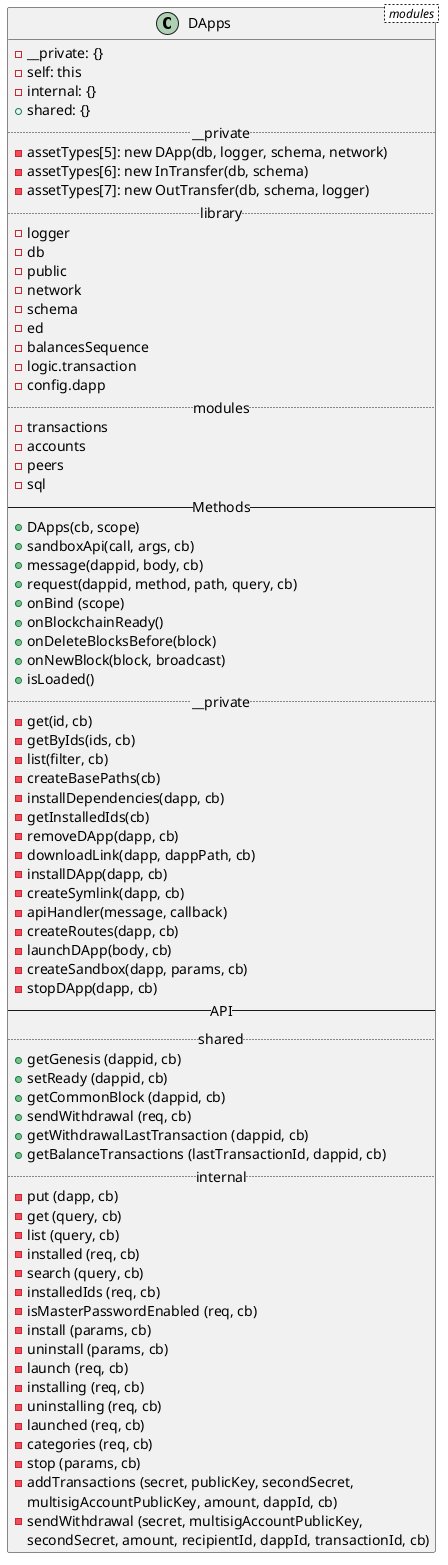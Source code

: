 @startuml
class DApps < modules > {
  - __private: {}
  - self: this
  - internal: {}
  + shared: {}
  .. __private ..
  - assetTypes[5]: new DApp(db, logger, schema, network)
  - assetTypes[6]: new InTransfer(db, schema)
  - assetTypes[7]: new OutTransfer(db, schema, logger)
  .. library ..
  - logger
  - db
  - public
  - network
  - schema
  - ed
  - balancesSequence
  - logic.transaction
  - config.dapp
  .. modules ..
  - transactions
  - accounts
  - peers
  - sql
  -- Methods --
  + DApps(cb, scope)
  + sandboxApi(call, args, cb)
  + message(dappid, body, cb)
  + request(dappid, method, path, query, cb)
  + onBind (scope)
  + onBlockchainReady()
  + onDeleteBlocksBefore(block)
  + onNewBlock(block, broadcast)
  + isLoaded()
  .. __private ..
  - get(id, cb)
  - getByIds(ids, cb)
  - list(filter, cb)
  - createBasePaths(cb)
  - installDependencies(dapp, cb)
  - getInstalledIds(cb)
  - removeDApp(dapp, cb)
  - downloadLink(dapp, dappPath, cb)
  - installDApp(dapp, cb)
  - createSymlink(dapp, cb)
  - apiHandler(message, callback)
  - createRoutes(dapp, cb)
  - launchDApp(body, cb)
  - createSandbox(dapp, params, cb)
  - stopDApp(dapp, cb)
  -- API --
  .. shared ..
  + getGenesis (dappid, cb)
  + setReady (dappid, cb)
  + getCommonBlock (dappid, cb)
  + sendWithdrawal (req, cb)
  + getWithdrawalLastTransaction (dappid, cb)
  + getBalanceTransactions (lastTransactionId, dappid, cb)
  .. internal ..
  - put (dapp, cb)
  - get (query, cb)
  - list (query, cb)
  - installed (req, cb)
  - search (query, cb)
  - installedIds (req, cb)
  - isMasterPasswordEnabled (req, cb)
  - install (params, cb)
  - uninstall (params, cb)
  - launch (req, cb)
  - installing (req, cb)
  - uninstalling (req, cb)
  - launched (req, cb)
  - categories (req, cb)
  - stop (params, cb)
  - addTransactions (secret, publicKey, secondSecret,
  multisigAccountPublicKey, amount, dappId, cb)
  - sendWithdrawal (secret, multisigAccountPublicKey,
  secondSecret, amount, recipientId, dappId, transactionId, cb)
}
@enduml
